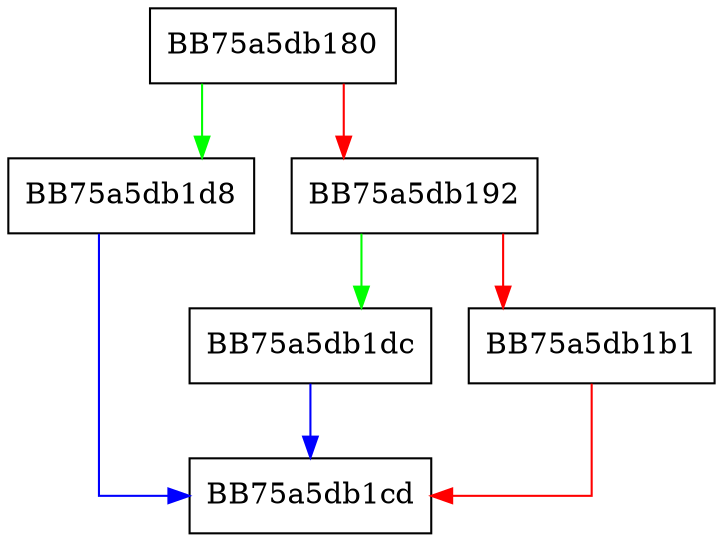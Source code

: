 digraph lzexe_ismine {
  node [shape="box"];
  graph [splines=ortho];
  BB75a5db180 -> BB75a5db1d8 [color="green"];
  BB75a5db180 -> BB75a5db192 [color="red"];
  BB75a5db192 -> BB75a5db1dc [color="green"];
  BB75a5db192 -> BB75a5db1b1 [color="red"];
  BB75a5db1b1 -> BB75a5db1cd [color="red"];
  BB75a5db1d8 -> BB75a5db1cd [color="blue"];
  BB75a5db1dc -> BB75a5db1cd [color="blue"];
}